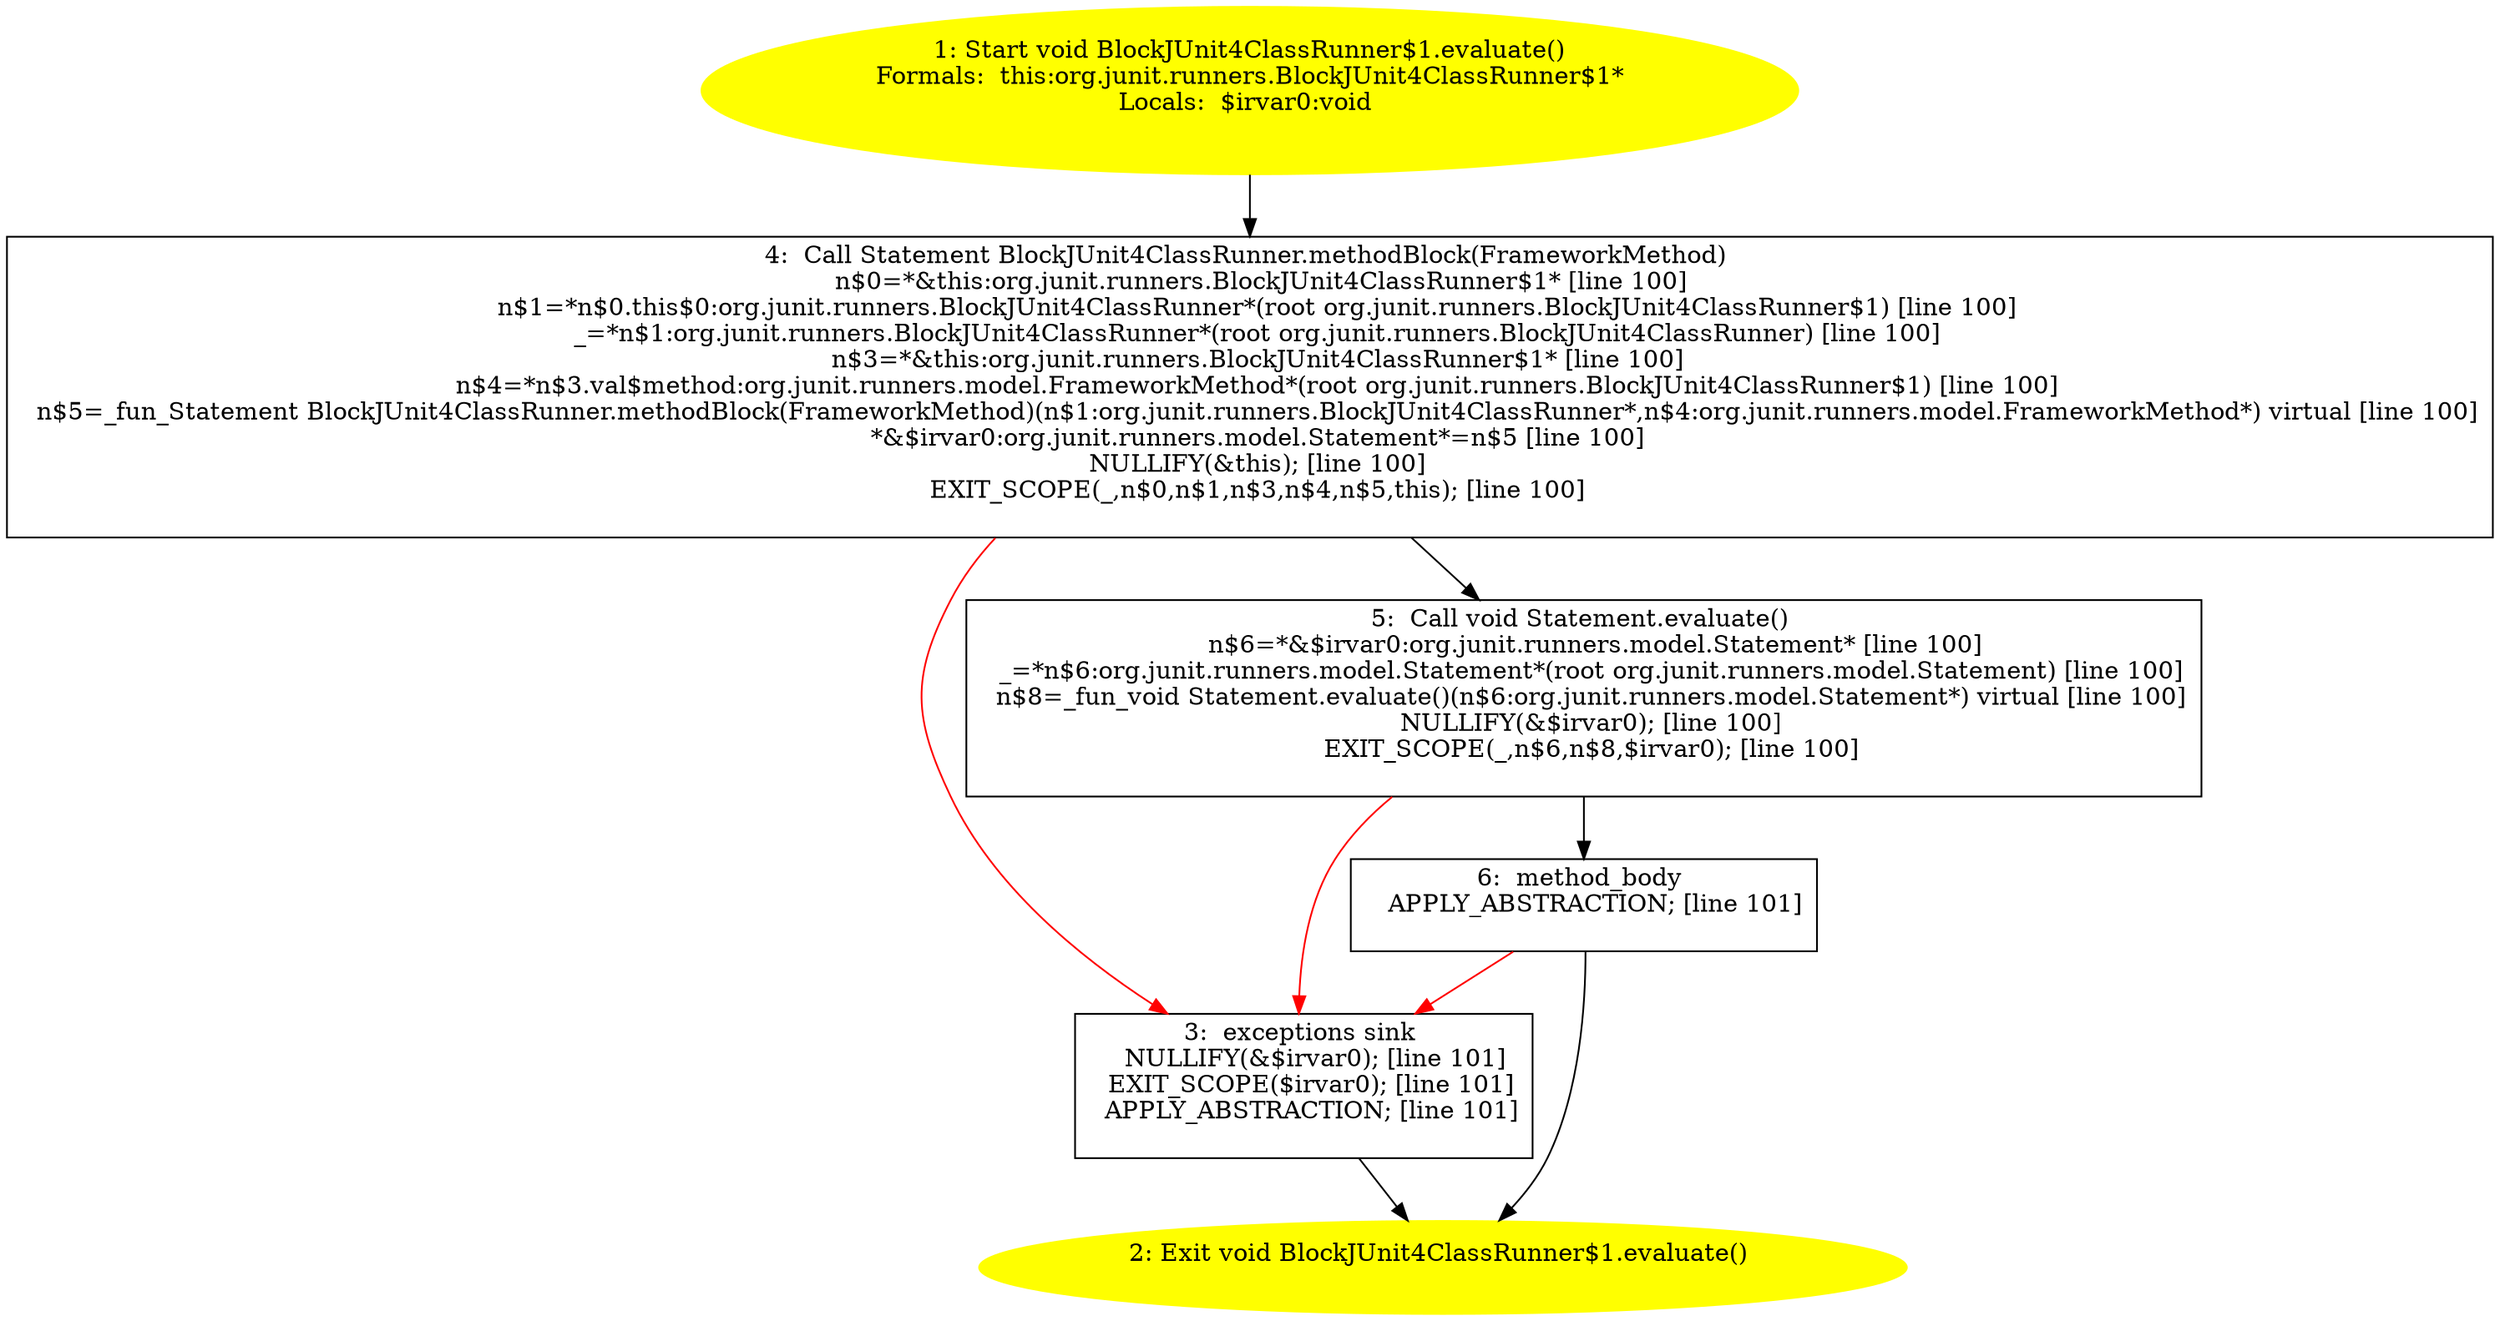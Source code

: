 /* @generated */
digraph cfg {
"org.junit.runners.BlockJUnit4ClassRunner$1.evaluate():void.3dd14838417ef45d1aa54fece93ae725_1" [label="1: Start void BlockJUnit4ClassRunner$1.evaluate()\nFormals:  this:org.junit.runners.BlockJUnit4ClassRunner$1*\nLocals:  $irvar0:void \n  " color=yellow style=filled]
	

	 "org.junit.runners.BlockJUnit4ClassRunner$1.evaluate():void.3dd14838417ef45d1aa54fece93ae725_1" -> "org.junit.runners.BlockJUnit4ClassRunner$1.evaluate():void.3dd14838417ef45d1aa54fece93ae725_4" ;
"org.junit.runners.BlockJUnit4ClassRunner$1.evaluate():void.3dd14838417ef45d1aa54fece93ae725_2" [label="2: Exit void BlockJUnit4ClassRunner$1.evaluate() \n  " color=yellow style=filled]
	

"org.junit.runners.BlockJUnit4ClassRunner$1.evaluate():void.3dd14838417ef45d1aa54fece93ae725_3" [label="3:  exceptions sink \n   NULLIFY(&$irvar0); [line 101]\n  EXIT_SCOPE($irvar0); [line 101]\n  APPLY_ABSTRACTION; [line 101]\n " shape="box"]
	

	 "org.junit.runners.BlockJUnit4ClassRunner$1.evaluate():void.3dd14838417ef45d1aa54fece93ae725_3" -> "org.junit.runners.BlockJUnit4ClassRunner$1.evaluate():void.3dd14838417ef45d1aa54fece93ae725_2" ;
"org.junit.runners.BlockJUnit4ClassRunner$1.evaluate():void.3dd14838417ef45d1aa54fece93ae725_4" [label="4:  Call Statement BlockJUnit4ClassRunner.methodBlock(FrameworkMethod) \n   n$0=*&this:org.junit.runners.BlockJUnit4ClassRunner$1* [line 100]\n  n$1=*n$0.this$0:org.junit.runners.BlockJUnit4ClassRunner*(root org.junit.runners.BlockJUnit4ClassRunner$1) [line 100]\n  _=*n$1:org.junit.runners.BlockJUnit4ClassRunner*(root org.junit.runners.BlockJUnit4ClassRunner) [line 100]\n  n$3=*&this:org.junit.runners.BlockJUnit4ClassRunner$1* [line 100]\n  n$4=*n$3.val$method:org.junit.runners.model.FrameworkMethod*(root org.junit.runners.BlockJUnit4ClassRunner$1) [line 100]\n  n$5=_fun_Statement BlockJUnit4ClassRunner.methodBlock(FrameworkMethod)(n$1:org.junit.runners.BlockJUnit4ClassRunner*,n$4:org.junit.runners.model.FrameworkMethod*) virtual [line 100]\n  *&$irvar0:org.junit.runners.model.Statement*=n$5 [line 100]\n  NULLIFY(&this); [line 100]\n  EXIT_SCOPE(_,n$0,n$1,n$3,n$4,n$5,this); [line 100]\n " shape="box"]
	

	 "org.junit.runners.BlockJUnit4ClassRunner$1.evaluate():void.3dd14838417ef45d1aa54fece93ae725_4" -> "org.junit.runners.BlockJUnit4ClassRunner$1.evaluate():void.3dd14838417ef45d1aa54fece93ae725_5" ;
	 "org.junit.runners.BlockJUnit4ClassRunner$1.evaluate():void.3dd14838417ef45d1aa54fece93ae725_4" -> "org.junit.runners.BlockJUnit4ClassRunner$1.evaluate():void.3dd14838417ef45d1aa54fece93ae725_3" [color="red" ];
"org.junit.runners.BlockJUnit4ClassRunner$1.evaluate():void.3dd14838417ef45d1aa54fece93ae725_5" [label="5:  Call void Statement.evaluate() \n   n$6=*&$irvar0:org.junit.runners.model.Statement* [line 100]\n  _=*n$6:org.junit.runners.model.Statement*(root org.junit.runners.model.Statement) [line 100]\n  n$8=_fun_void Statement.evaluate()(n$6:org.junit.runners.model.Statement*) virtual [line 100]\n  NULLIFY(&$irvar0); [line 100]\n  EXIT_SCOPE(_,n$6,n$8,$irvar0); [line 100]\n " shape="box"]
	

	 "org.junit.runners.BlockJUnit4ClassRunner$1.evaluate():void.3dd14838417ef45d1aa54fece93ae725_5" -> "org.junit.runners.BlockJUnit4ClassRunner$1.evaluate():void.3dd14838417ef45d1aa54fece93ae725_6" ;
	 "org.junit.runners.BlockJUnit4ClassRunner$1.evaluate():void.3dd14838417ef45d1aa54fece93ae725_5" -> "org.junit.runners.BlockJUnit4ClassRunner$1.evaluate():void.3dd14838417ef45d1aa54fece93ae725_3" [color="red" ];
"org.junit.runners.BlockJUnit4ClassRunner$1.evaluate():void.3dd14838417ef45d1aa54fece93ae725_6" [label="6:  method_body \n   APPLY_ABSTRACTION; [line 101]\n " shape="box"]
	

	 "org.junit.runners.BlockJUnit4ClassRunner$1.evaluate():void.3dd14838417ef45d1aa54fece93ae725_6" -> "org.junit.runners.BlockJUnit4ClassRunner$1.evaluate():void.3dd14838417ef45d1aa54fece93ae725_2" ;
	 "org.junit.runners.BlockJUnit4ClassRunner$1.evaluate():void.3dd14838417ef45d1aa54fece93ae725_6" -> "org.junit.runners.BlockJUnit4ClassRunner$1.evaluate():void.3dd14838417ef45d1aa54fece93ae725_3" [color="red" ];
}
